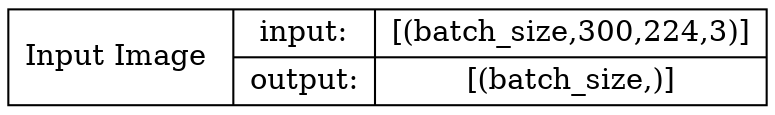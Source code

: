 digraph {
  fontname="JetBrainsMono-Medium";
  concentrate=True;
  node [shape=record];
  1 [label="Input Image \n|{input:|output:}|{[(batch_size,300,224,3)]|[(batch_size,)]} "];
}
